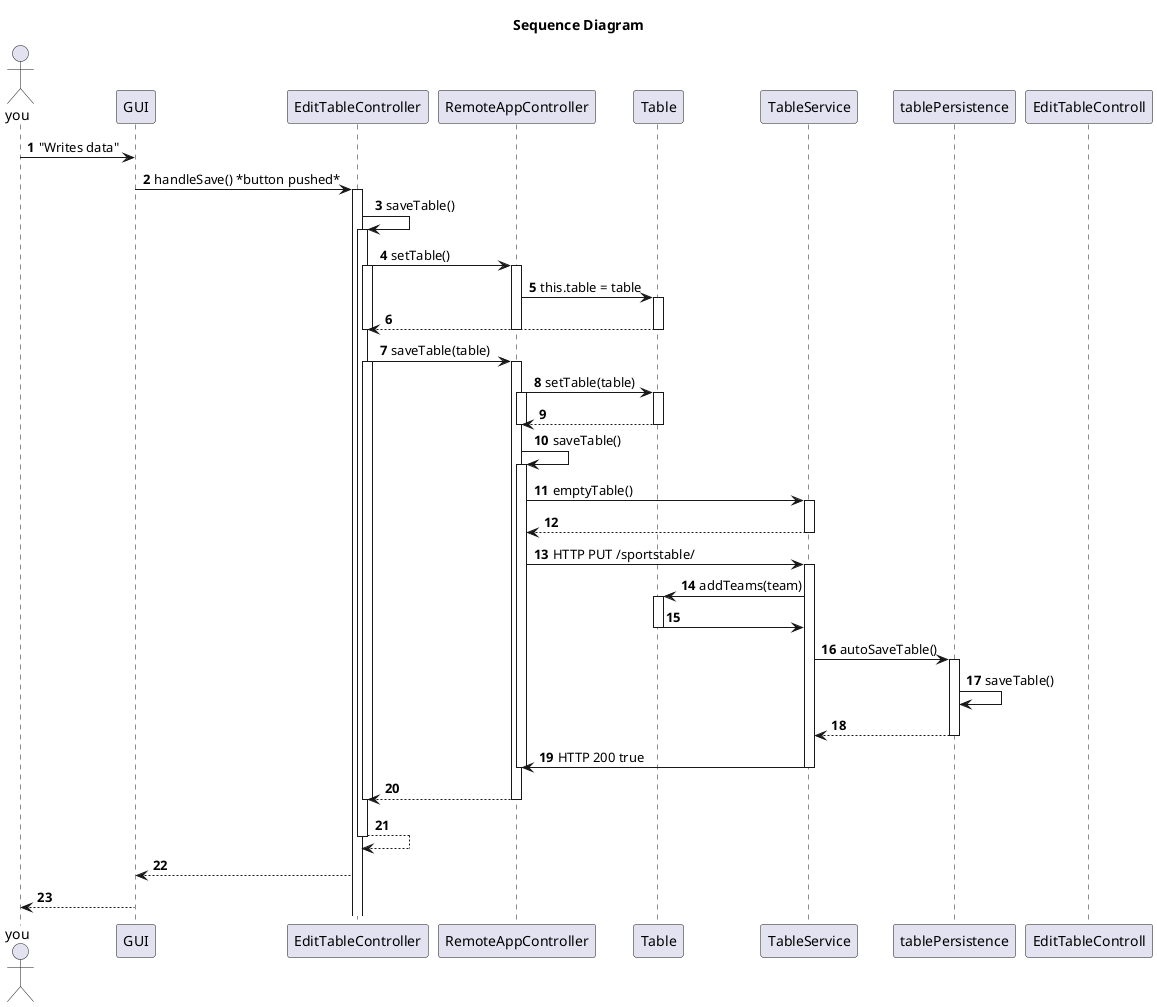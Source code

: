 @startuml
title Sequence Diagram
autonumber
Actor you


you -> GUI: "Writes data"
GUI -> EditTableController : handleSave() *button pushed*
activate EditTableController


EditTableController -> EditTableController : saveTable()
activate EditTableController

EditTableController -> RemoteAppController : setTable()
activate EditTableController
activate RemoteAppController
RemoteAppController -> Table : this.table = table
activate Table
Table --> EditTableController :
deactivate EditTableController
deactivate RemoteAppController


deactivate Table

EditTableController -> RemoteAppController : saveTable(table)
activate EditTableController
activate RemoteAppController
RemoteAppController -> Table : setTable(table)
activate RemoteAppController
activate Table
Table --> RemoteAppController :
deactivate Table
deactivate RemoteAppController

RemoteAppController -> RemoteAppController : saveTable()
activate RemoteAppController

RemoteAppController -> TableService : emptyTable()
activate TableService
TableService --> RemoteAppController
deactivate TableService

RemoteAppController -> TableService : HTTP PUT /sportstable/
activate TableService

TableService -> Table : addTeams(team)
activate Table

Table -> TableService
deactivate Table

TableService -> tablePersistence : autoSaveTable()
activate tablePersistence
tablePersistence -> tablePersistence : saveTable()

tablePersistence --> TableService
deactivate tablePersistence

TableService -> RemoteAppController: HTTP 200 true
deactivate TableService
deactivate RemoteAppController

RemoteAppController --> EditTableController
deactivate RemoteAppController

deactivate EditTableController
EditTableController --> EditTableController
deactivate EditTableController
EditTableController --> GUI
deactivate EditTableControll
GUI --> you




deactivate TableService

deactivate RemoteAppController
deactivate RemoteAppController






@enduml